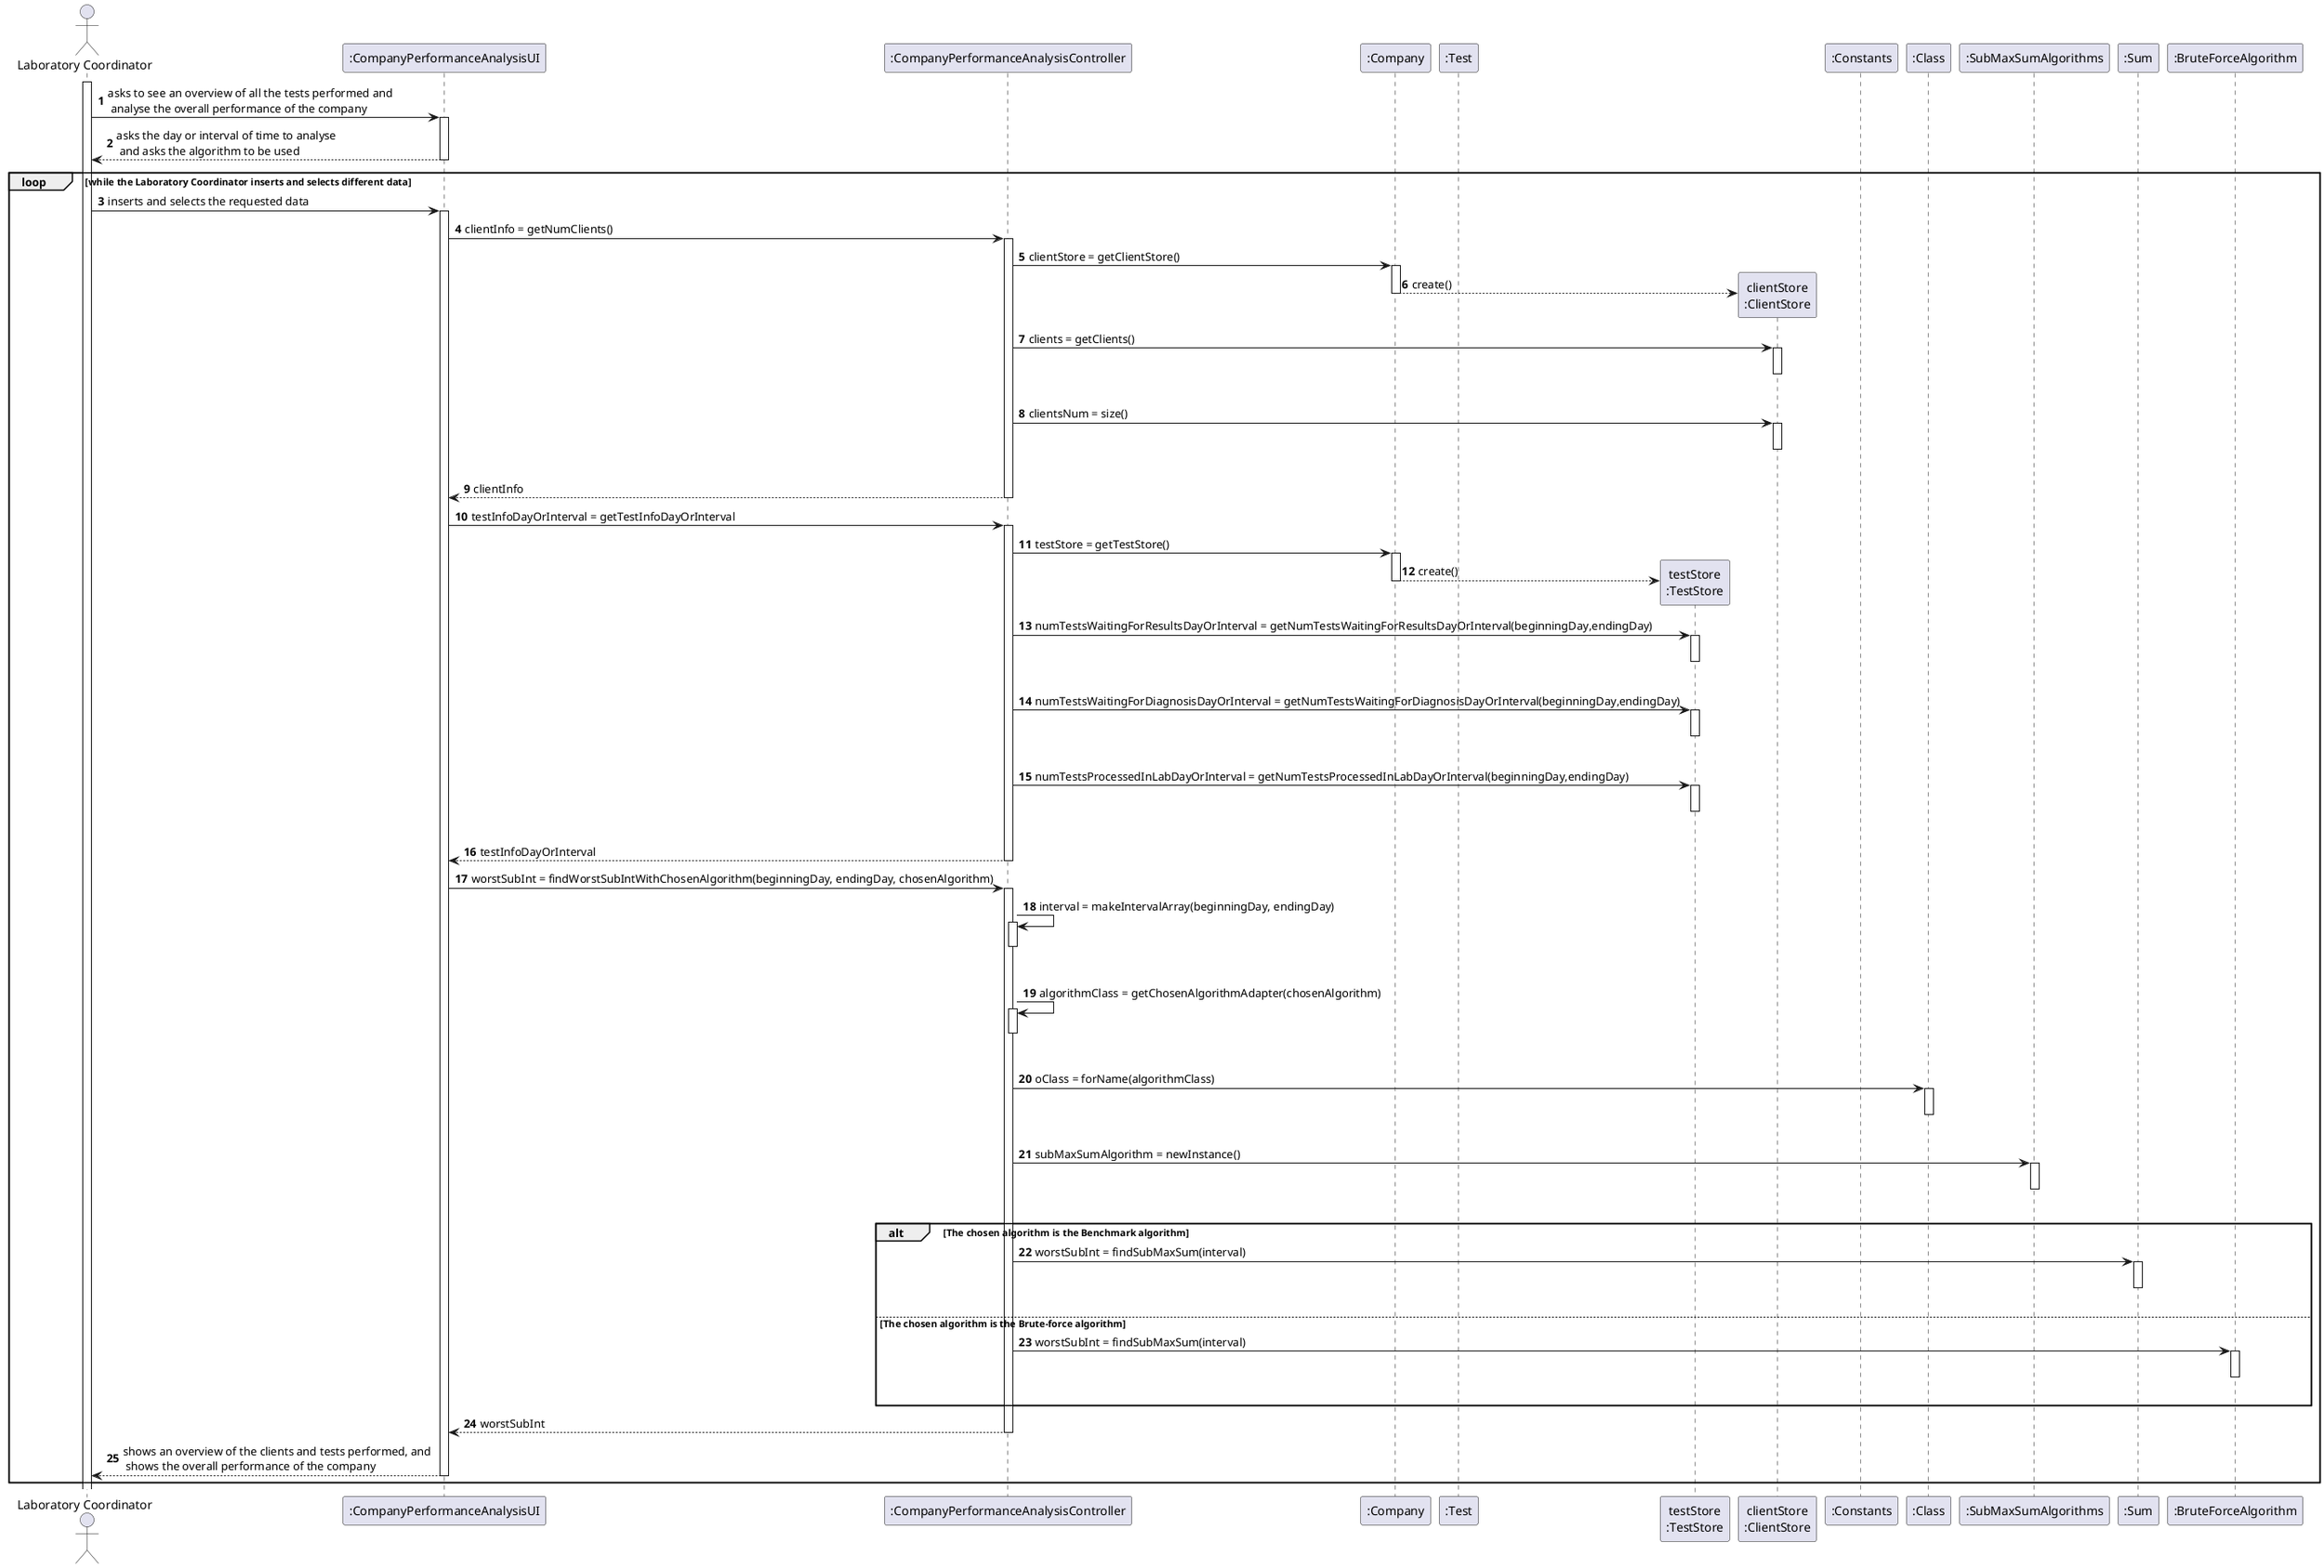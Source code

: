 @startuml
autonumber
actor "Laboratory Coordinator" as LC

participant ":CompanyPerformanceAnalysisUI" as UI
participant ":CompanyPerformanceAnalysisController" as CTRL
participant ":Company" as CMP
participant ":Test" as TST
participant "testStore\n:TestStore" as TSTSTORE
participant "clientStore\n:ClientStore" as CLTSTORE
participant ":Constants" as CST
participant ":Class" as CL
participant ":SubMaxSumAlgorithms" as SMSA
participant ":Sum" as SUM
participant ":BruteForceAlgorithm" as BFA

activate LC
LC -> UI : asks to see an overview of all the tests performed and \n analyse the overall performance of the company
activate UI
UI --> LC : asks the day or interval of time to analyse \n and asks the algorithm to be used
deactivate UI

loop while the Laboratory Coordinator inserts and selects different data
LC -> UI : inserts and selects the requested data
activate UI

UI -> CTRL : clientInfo = getNumClients()
activate CTRL

CTRL -> CMP : clientStore = getClientStore()
activate CMP
CMP --> CLTSTORE** : create()
deactivate CMP
CTRL -> CLTSTORE : clients = getClients()
activate CLTSTORE
|||
deactivate CLTSTORE
CTRL -> CLTSTORE : clientsNum = size()
activate CLTSTORE
|||
deactivate CLTSTORE

CTRL --> UI : clientInfo
deactivate CTRL

UI -> CTRL : testInfoDayOrInterval = getTestInfoDayOrInterval
activate CTRL

CTRL -> CMP : testStore = getTestStore()
activate CMP
CMP --> TSTSTORE** : create()
deactivate CMP
CTRL -> TSTSTORE : numTestsWaitingForResultsDayOrInterval = getNumTestsWaitingForResultsDayOrInterval(beginningDay,endingDay)
activate TSTSTORE
|||
deactivate TSTSTORE
CTRL -> TSTSTORE : numTestsWaitingForDiagnosisDayOrInterval = getNumTestsWaitingForDiagnosisDayOrInterval(beginningDay,endingDay)
activate TSTSTORE
|||
deactivate TSTSTORE
CTRL -> TSTSTORE : numTestsProcessedInLabDayOrInterval = getNumTestsProcessedInLabDayOrInterval(beginningDay,endingDay)
activate TSTSTORE
|||
deactivate TSTSTORE

CTRL --> UI : testInfoDayOrInterval
deactivate CTRL

UI -> CTRL : worstSubInt = findWorstSubIntWithChosenAlgorithm(beginningDay, endingDay, chosenAlgorithm)
activate CTRL

CTRL -> CTRL : interval = makeIntervalArray(beginningDay, endingDay)
activate CTRL
|||
deactivate CTRL

CTRL -> CTRL : algorithmClass = getChosenAlgorithmAdapter(chosenAlgorithm)
activate CTRL
|||
deactivate CTRL

CTRL -> CL : oClass = forName(algorithmClass)
activate CL
|||
deactivate CL

CTRL -> SMSA : subMaxSumAlgorithm = newInstance()
activate SMSA
|||
deactivate SMSA

alt The chosen algorithm is the Benchmark algorithm

CTRL -> SUM : worstSubInt = findSubMaxSum(interval)
activate SUM
|||
deactivate SUM

else The chosen algorithm is the Brute-force algorithm

CTRL -> BFA : worstSubInt = findSubMaxSum(interval)
activate BFA
|||
deactivate BFA

end

CTRL --> UI : worstSubInt
deactivate CTRL

UI --> LC : shows an overview of the clients and tests performed, and \n shows the overall performance of the company
deactivate UI
end

@enduml